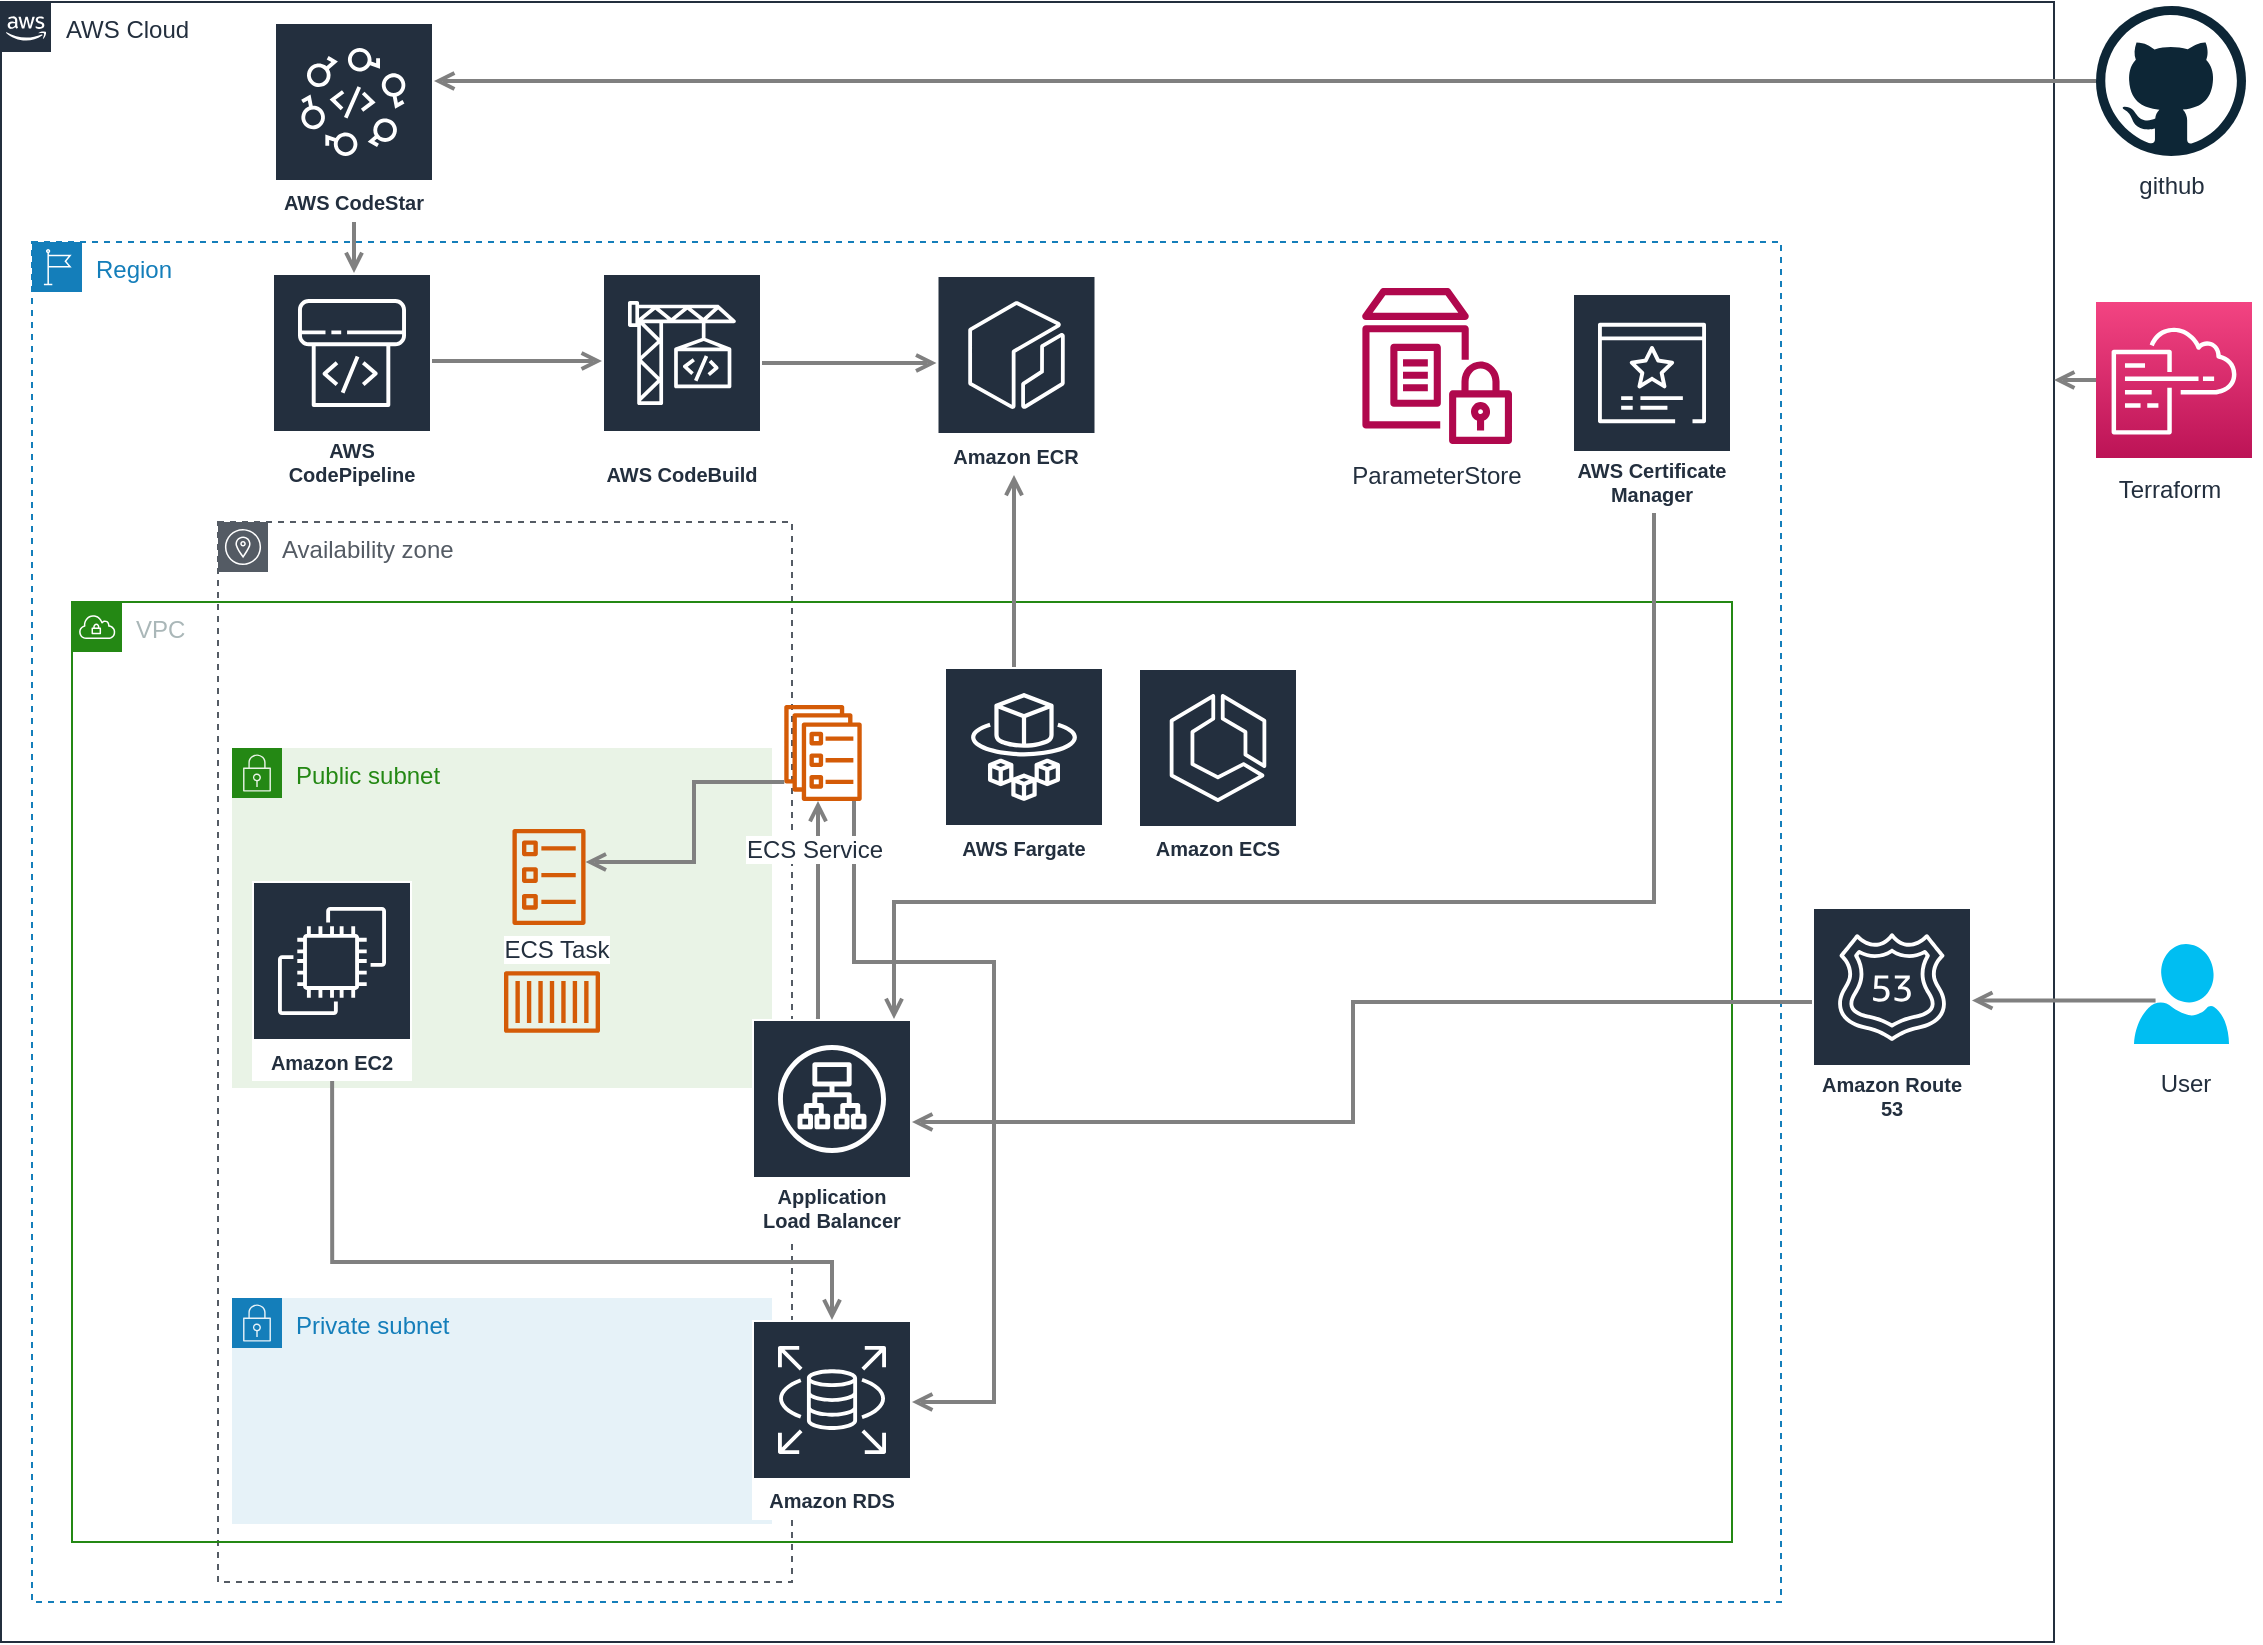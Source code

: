 <mxfile version="21.6.6" type="device">
  <diagram id="Ht1M8jgEwFfnCIfOTk4-" name="Page-1">
    <mxGraphModel dx="1686" dy="1338" grid="1" gridSize="10" guides="1" tooltips="1" connect="1" arrows="1" fold="1" page="1" pageScale="1" pageWidth="1169" pageHeight="827" math="0" shadow="0">
      <root>
        <mxCell id="0" />
        <mxCell id="1" parent="0" />
        <mxCell id="YZbvF_p_eENknfA_JEwz-19" style="edgeStyle=orthogonalEdgeStyle;rounded=0;orthogonalLoop=1;jettySize=auto;html=1;startArrow=none;startFill=0;endArrow=open;endFill=0;strokeColor=#808080;strokeWidth=2;" edge="1" parent="1" source="FNS3CWl-D_mc5Ym-_BPV-48" target="FNS3CWl-D_mc5Ym-_BPV-35">
          <mxGeometry relative="1" as="geometry">
            <mxPoint x="840" y="295.5" as="sourcePoint" />
            <mxPoint x="480" y="620" as="targetPoint" />
            <Array as="points">
              <mxPoint x="450" y="480" />
              <mxPoint x="520" y="480" />
              <mxPoint x="520" y="700" />
            </Array>
          </mxGeometry>
        </mxCell>
        <mxCell id="FNS3CWl-D_mc5Ym-_BPV-34" value="Private subnet" style="points=[[0,0],[0.25,0],[0.5,0],[0.75,0],[1,0],[1,0.25],[1,0.5],[1,0.75],[1,1],[0.75,1],[0.5,1],[0.25,1],[0,1],[0,0.75],[0,0.5],[0,0.25]];outlineConnect=0;gradientColor=none;html=1;whiteSpace=wrap;fontSize=12;fontStyle=0;container=1;pointerEvents=0;collapsible=0;recursiveResize=0;shape=mxgraph.aws4.group;grIcon=mxgraph.aws4.group_security_group;grStroke=0;strokeColor=#147EBA;fillColor=#E6F2F8;verticalAlign=top;align=left;spacingLeft=30;fontColor=#147EBA;dashed=0;" parent="1" vertex="1">
          <mxGeometry x="139" y="648" width="270" height="113" as="geometry" />
        </mxCell>
        <mxCell id="FNS3CWl-D_mc5Ym-_BPV-33" value="Public subnet" style="points=[[0,0],[0.25,0],[0.5,0],[0.75,0],[1,0],[1,0.25],[1,0.5],[1,0.75],[1,1],[0.75,1],[0.5,1],[0.25,1],[0,1],[0,0.75],[0,0.5],[0,0.25]];outlineConnect=0;gradientColor=none;html=1;whiteSpace=wrap;fontSize=12;fontStyle=0;container=1;pointerEvents=0;collapsible=0;recursiveResize=0;shape=mxgraph.aws4.group;grIcon=mxgraph.aws4.group_security_group;grStroke=0;strokeColor=#248814;fillColor=#E9F3E6;verticalAlign=top;align=left;spacingLeft=30;fontColor=#248814;dashed=0;" parent="1" vertex="1">
          <mxGeometry x="139" y="373" width="270" height="170" as="geometry" />
        </mxCell>
        <mxCell id="UEzPUAAOIrF-is8g5C7q-205" value="AWS Cloud" style="points=[[0,0],[0.25,0],[0.5,0],[0.75,0],[1,0],[1,0.25],[1,0.5],[1,0.75],[1,1],[0.75,1],[0.5,1],[0.25,1],[0,1],[0,0.75],[0,0.5],[0,0.25]];outlineConnect=0;gradientColor=none;html=1;whiteSpace=wrap;fontSize=12;fontStyle=0;shape=mxgraph.aws4.group;grIcon=mxgraph.aws4.group_aws_cloud_alt;strokeColor=#232F3E;fillColor=none;verticalAlign=top;align=left;spacingLeft=30;fontColor=#232F3E;dashed=0;labelBackgroundColor=#ffffff;container=1;pointerEvents=0;collapsible=0;recursiveResize=0;" parent="1" vertex="1">
          <mxGeometry x="23.5" width="1026.5" height="820" as="geometry" />
        </mxCell>
        <mxCell id="FNS3CWl-D_mc5Ym-_BPV-11" value="Region" style="points=[[0,0],[0.25,0],[0.5,0],[0.75,0],[1,0],[1,0.25],[1,0.5],[1,0.75],[1,1],[0.75,1],[0.5,1],[0.25,1],[0,1],[0,0.75],[0,0.5],[0,0.25]];outlineConnect=0;gradientColor=none;html=1;whiteSpace=wrap;fontSize=12;fontStyle=0;container=1;pointerEvents=0;collapsible=0;recursiveResize=0;shape=mxgraph.aws4.group;grIcon=mxgraph.aws4.group_region;strokeColor=#147EBA;fillColor=none;verticalAlign=top;align=left;spacingLeft=30;fontColor=#147EBA;dashed=1;" parent="UEzPUAAOIrF-is8g5C7q-205" vertex="1">
          <mxGeometry x="15.5" y="120" width="874.5" height="680" as="geometry" />
        </mxCell>
        <mxCell id="FNS3CWl-D_mc5Ym-_BPV-21" value="Availability zone" style="sketch=0;outlineConnect=0;gradientColor=none;html=1;whiteSpace=wrap;fontSize=12;fontStyle=0;shape=mxgraph.aws4.group;grIcon=mxgraph.aws4.group_availability_zone;strokeColor=#545B64;fillColor=none;verticalAlign=top;align=left;spacingLeft=30;fontColor=#545B64;dashed=1;" parent="FNS3CWl-D_mc5Ym-_BPV-11" vertex="1">
          <mxGeometry x="93" y="140" width="287" height="530" as="geometry" />
        </mxCell>
        <mxCell id="FNS3CWl-D_mc5Ym-_BPV-12" value="VPC" style="points=[[0,0],[0.25,0],[0.5,0],[0.75,0],[1,0],[1,0.25],[1,0.5],[1,0.75],[1,1],[0.75,1],[0.5,1],[0.25,1],[0,1],[0,0.75],[0,0.5],[0,0.25]];outlineConnect=0;gradientColor=none;html=1;whiteSpace=wrap;fontSize=12;fontStyle=0;container=1;pointerEvents=0;collapsible=0;recursiveResize=0;shape=mxgraph.aws4.group;grIcon=mxgraph.aws4.group_vpc;strokeColor=#248814;fillColor=none;verticalAlign=top;align=left;spacingLeft=30;fontColor=#AAB7B8;dashed=0;" parent="FNS3CWl-D_mc5Ym-_BPV-11" vertex="1">
          <mxGeometry x="20" y="180" width="830" height="470" as="geometry" />
        </mxCell>
        <mxCell id="FNS3CWl-D_mc5Ym-_BPV-42" value="AWS Fargate" style="sketch=0;outlineConnect=0;fontColor=#232F3E;gradientColor=none;strokeColor=#ffffff;fillColor=#232F3E;dashed=0;verticalLabelPosition=middle;verticalAlign=bottom;align=center;html=1;whiteSpace=wrap;fontSize=10;fontStyle=1;spacing=3;shape=mxgraph.aws4.productIcon;prIcon=mxgraph.aws4.fargate;" parent="FNS3CWl-D_mc5Ym-_BPV-12" vertex="1">
          <mxGeometry x="436" y="32.5" width="80" height="100" as="geometry" />
        </mxCell>
        <mxCell id="FNS3CWl-D_mc5Ym-_BPV-48" value="" style="sketch=0;outlineConnect=0;fontColor=#232F3E;gradientColor=none;fillColor=#D45B07;strokeColor=none;dashed=0;verticalLabelPosition=bottom;verticalAlign=top;align=center;html=1;fontSize=12;fontStyle=0;aspect=fixed;pointerEvents=1;shape=mxgraph.aws4.ecs_service;" parent="FNS3CWl-D_mc5Ym-_BPV-12" vertex="1">
          <mxGeometry x="356" y="51.5" width="39" height="48" as="geometry" />
        </mxCell>
        <mxCell id="FNS3CWl-D_mc5Ym-_BPV-38" value="Amazon EC2" style="sketch=0;outlineConnect=0;fontColor=#232F3E;gradientColor=none;strokeColor=#ffffff;fillColor=#232F3E;dashed=0;verticalLabelPosition=middle;verticalAlign=bottom;align=center;html=1;whiteSpace=wrap;fontSize=10;fontStyle=1;spacing=3;shape=mxgraph.aws4.productIcon;prIcon=mxgraph.aws4.ec2;" parent="FNS3CWl-D_mc5Ym-_BPV-12" vertex="1">
          <mxGeometry x="90" y="139.5" width="80" height="100" as="geometry" />
        </mxCell>
        <mxCell id="YZbvF_p_eENknfA_JEwz-31" style="edgeStyle=orthogonalEdgeStyle;rounded=0;orthogonalLoop=1;jettySize=auto;html=1;startArrow=none;startFill=0;endArrow=open;endFill=0;strokeColor=#808080;strokeWidth=2;" edge="1" parent="FNS3CWl-D_mc5Ym-_BPV-12" target="FNS3CWl-D_mc5Ym-_BPV-48">
          <mxGeometry relative="1" as="geometry">
            <mxPoint x="371.976" y="208.5" as="sourcePoint" />
            <mxPoint x="372.463" y="129.5" as="targetPoint" />
            <Array as="points">
              <mxPoint x="373" y="209" />
            </Array>
          </mxGeometry>
        </mxCell>
        <mxCell id="FNS3CWl-D_mc5Ym-_BPV-22" value="Application Load Balancer" style="sketch=0;outlineConnect=0;fontColor=#232F3E;gradientColor=none;strokeColor=#ffffff;fillColor=#232F3E;dashed=0;verticalLabelPosition=middle;verticalAlign=bottom;align=center;html=1;whiteSpace=wrap;fontSize=10;fontStyle=1;spacing=3;shape=mxgraph.aws4.productIcon;prIcon=mxgraph.aws4.application_load_balancer;" parent="FNS3CWl-D_mc5Ym-_BPV-12" vertex="1">
          <mxGeometry x="340" y="208.5" width="80" height="110" as="geometry" />
        </mxCell>
        <mxCell id="FNS3CWl-D_mc5Ym-_BPV-23" value="Amazon ECR" style="sketch=0;outlineConnect=0;fontColor=#232F3E;gradientColor=none;strokeColor=#ffffff;fillColor=#232F3E;dashed=0;verticalLabelPosition=middle;verticalAlign=bottom;align=center;html=1;whiteSpace=wrap;fontSize=10;fontStyle=1;spacing=3;shape=mxgraph.aws4.productIcon;prIcon=mxgraph.aws4.ecr;" parent="FNS3CWl-D_mc5Ym-_BPV-11" vertex="1">
          <mxGeometry x="452.25" y="16.5" width="80" height="100" as="geometry" />
        </mxCell>
        <mxCell id="FNS3CWl-D_mc5Ym-_BPV-25" value="AWS CodeBuild" style="sketch=0;outlineConnect=0;fontColor=#232F3E;gradientColor=none;strokeColor=#ffffff;fillColor=#232F3E;dashed=0;verticalLabelPosition=middle;verticalAlign=bottom;align=center;html=1;whiteSpace=wrap;fontSize=10;fontStyle=1;spacing=3;shape=mxgraph.aws4.productIcon;prIcon=mxgraph.aws4.codebuild;" parent="FNS3CWl-D_mc5Ym-_BPV-11" vertex="1">
          <mxGeometry x="285" y="15.5" width="80" height="110" as="geometry" />
        </mxCell>
        <mxCell id="FNS3CWl-D_mc5Ym-_BPV-26" value="AWS CodePipeline" style="sketch=0;outlineConnect=0;fontColor=#232F3E;gradientColor=none;strokeColor=#ffffff;fillColor=#232F3E;dashed=0;verticalLabelPosition=middle;verticalAlign=bottom;align=center;html=1;whiteSpace=wrap;fontSize=10;fontStyle=1;spacing=3;shape=mxgraph.aws4.productIcon;prIcon=mxgraph.aws4.codepipeline;" parent="FNS3CWl-D_mc5Ym-_BPV-11" vertex="1">
          <mxGeometry x="120" y="15.5" width="80" height="110" as="geometry" />
        </mxCell>
        <mxCell id="FNS3CWl-D_mc5Ym-_BPV-61" value="" style="sketch=0;outlineConnect=0;fontColor=#232F3E;gradientColor=none;fillColor=#D45B07;strokeColor=none;dashed=0;verticalLabelPosition=bottom;verticalAlign=top;align=center;html=1;fontSize=12;fontStyle=0;aspect=fixed;pointerEvents=1;shape=mxgraph.aws4.container_1;" parent="FNS3CWl-D_mc5Ym-_BPV-11" vertex="1">
          <mxGeometry x="236" y="364.5" width="48" height="31" as="geometry" />
        </mxCell>
        <mxCell id="FNS3CWl-D_mc5Ym-_BPV-63" value="&lt;div style=&quot;&quot;&gt;&lt;font color=&quot;#232f3e&quot;&gt;&lt;span style=&quot;background-color: rgb(255, 255, 255);&quot;&gt;ParameterStore&lt;/span&gt;&lt;/font&gt;&lt;/div&gt;" style="text;whiteSpace=wrap;html=1;align=center;" parent="FNS3CWl-D_mc5Ym-_BPV-11" vertex="1">
          <mxGeometry x="650" y="103" width="105" height="32.5" as="geometry" />
        </mxCell>
        <mxCell id="FNS3CWl-D_mc5Ym-_BPV-64" value="AWS Certificate Manager" style="sketch=0;outlineConnect=0;fontColor=#232F3E;gradientColor=none;strokeColor=#ffffff;fillColor=#232F3E;dashed=0;verticalLabelPosition=middle;verticalAlign=bottom;align=center;html=1;whiteSpace=wrap;fontSize=10;fontStyle=1;spacing=3;shape=mxgraph.aws4.productIcon;prIcon=mxgraph.aws4.certificate_manager_3;" parent="FNS3CWl-D_mc5Ym-_BPV-11" vertex="1">
          <mxGeometry x="770" y="25.5" width="80" height="110" as="geometry" />
        </mxCell>
        <mxCell id="FNS3CWl-D_mc5Ym-_BPV-31" value="" style="edgeStyle=orthogonalEdgeStyle;rounded=0;orthogonalLoop=1;jettySize=auto;html=1;startArrow=none;startFill=0;endArrow=open;endFill=0;strokeColor=#808080;strokeWidth=2;" parent="FNS3CWl-D_mc5Ym-_BPV-11" edge="1">
          <mxGeometry relative="1" as="geometry">
            <mxPoint x="200.0" y="59.5" as="sourcePoint" />
            <mxPoint x="285" y="59.5" as="targetPoint" />
          </mxGeometry>
        </mxCell>
        <mxCell id="FNS3CWl-D_mc5Ym-_BPV-32" value="" style="edgeStyle=orthogonalEdgeStyle;rounded=0;orthogonalLoop=1;jettySize=auto;html=1;startArrow=none;startFill=0;endArrow=open;endFill=0;strokeColor=#808080;strokeWidth=2;" parent="FNS3CWl-D_mc5Ym-_BPV-11" edge="1">
          <mxGeometry relative="1" as="geometry">
            <mxPoint x="365" y="60.509" as="sourcePoint" />
            <mxPoint x="452.25" y="60.509" as="targetPoint" />
            <Array as="points">
              <mxPoint x="431" y="60" />
              <mxPoint x="431" y="60" />
            </Array>
          </mxGeometry>
        </mxCell>
        <mxCell id="YZbvF_p_eENknfA_JEwz-18" style="edgeStyle=orthogonalEdgeStyle;rounded=0;orthogonalLoop=1;jettySize=auto;html=1;startArrow=none;startFill=0;endArrow=open;endFill=0;strokeColor=#808080;strokeWidth=2;" edge="1" parent="FNS3CWl-D_mc5Ym-_BPV-11" source="FNS3CWl-D_mc5Ym-_BPV-64" target="FNS3CWl-D_mc5Ym-_BPV-22">
          <mxGeometry relative="1" as="geometry">
            <mxPoint x="791" y="165.5" as="sourcePoint" />
            <mxPoint x="431" y="490" as="targetPoint" />
            <Array as="points">
              <mxPoint x="811" y="330" />
              <mxPoint x="431" y="330" />
            </Array>
          </mxGeometry>
        </mxCell>
        <mxCell id="YZbvF_p_eENknfA_JEwz-27" value="" style="edgeStyle=orthogonalEdgeStyle;rounded=0;orthogonalLoop=1;jettySize=auto;html=1;startArrow=none;startFill=0;endArrow=open;endFill=0;strokeColor=#808080;strokeWidth=2;" edge="1" parent="FNS3CWl-D_mc5Ym-_BPV-11" source="FNS3CWl-D_mc5Ym-_BPV-42" target="FNS3CWl-D_mc5Ym-_BPV-23">
          <mxGeometry relative="1" as="geometry">
            <mxPoint x="393.63" y="135.499" as="sourcePoint" />
            <mxPoint x="480.88" y="135.499" as="targetPoint" />
            <Array as="points">
              <mxPoint x="491" y="160" />
              <mxPoint x="491" y="160" />
            </Array>
          </mxGeometry>
        </mxCell>
        <mxCell id="FNS3CWl-D_mc5Ym-_BPV-28" value="Amazon Route 53" style="sketch=0;outlineConnect=0;fontColor=#232F3E;gradientColor=none;strokeColor=#ffffff;fillColor=#232F3E;dashed=0;verticalLabelPosition=middle;verticalAlign=bottom;align=center;html=1;whiteSpace=wrap;fontSize=10;fontStyle=1;spacing=3;shape=mxgraph.aws4.productIcon;prIcon=mxgraph.aws4.route_53;" parent="UEzPUAAOIrF-is8g5C7q-205" vertex="1">
          <mxGeometry x="905.5" y="452.5" width="80" height="110" as="geometry" />
        </mxCell>
        <mxCell id="YZbvF_p_eENknfA_JEwz-4" value="AWS CodeStar" style="sketch=0;outlineConnect=0;fontColor=#232F3E;gradientColor=none;strokeColor=#ffffff;fillColor=#232F3E;dashed=0;verticalLabelPosition=middle;verticalAlign=bottom;align=center;html=1;whiteSpace=wrap;fontSize=10;fontStyle=1;spacing=3;shape=mxgraph.aws4.productIcon;prIcon=mxgraph.aws4.codestar;" vertex="1" parent="UEzPUAAOIrF-is8g5C7q-205">
          <mxGeometry x="136.5" y="10" width="80" height="100" as="geometry" />
        </mxCell>
        <mxCell id="YZbvF_p_eENknfA_JEwz-2" value="" style="edgeStyle=orthogonalEdgeStyle;rounded=0;orthogonalLoop=1;jettySize=auto;html=1;startArrow=none;startFill=0;endArrow=open;endFill=0;strokeColor=#808080;strokeWidth=2;" edge="1" parent="UEzPUAAOIrF-is8g5C7q-205" source="YZbvF_p_eENknfA_JEwz-4" target="FNS3CWl-D_mc5Ym-_BPV-26">
          <mxGeometry relative="1" as="geometry">
            <mxPoint x="175.5" y="-44" as="sourcePoint" />
            <mxPoint x="174.5" y="-10" as="targetPoint" />
            <Array as="points">
              <mxPoint x="177" y="153" />
              <mxPoint x="177" y="153" />
            </Array>
          </mxGeometry>
        </mxCell>
        <mxCell id="YZbvF_p_eENknfA_JEwz-22" style="edgeStyle=orthogonalEdgeStyle;rounded=0;orthogonalLoop=1;jettySize=auto;html=1;startArrow=none;startFill=0;endArrow=open;endFill=0;strokeColor=#808080;strokeWidth=2;" edge="1" parent="UEzPUAAOIrF-is8g5C7q-205" source="FNS3CWl-D_mc5Ym-_BPV-28" target="FNS3CWl-D_mc5Ym-_BPV-22">
          <mxGeometry relative="1" as="geometry">
            <mxPoint x="945.5" y="579.5" as="sourcePoint" />
            <mxPoint x="455.5" y="581" as="targetPoint" />
            <Array as="points">
              <mxPoint x="676" y="500" />
              <mxPoint x="676" y="560" />
            </Array>
          </mxGeometry>
        </mxCell>
        <mxCell id="FNS3CWl-D_mc5Ym-_BPV-35" value="Amazon RDS" style="sketch=0;outlineConnect=0;fontColor=#232F3E;gradientColor=none;strokeColor=#ffffff;fillColor=#232F3E;dashed=0;verticalLabelPosition=middle;verticalAlign=bottom;align=center;html=1;whiteSpace=wrap;fontSize=10;fontStyle=1;spacing=3;shape=mxgraph.aws4.productIcon;prIcon=mxgraph.aws4.rds;" parent="1" vertex="1">
          <mxGeometry x="399" y="659" width="80" height="100" as="geometry" />
        </mxCell>
        <mxCell id="FNS3CWl-D_mc5Ym-_BPV-37" value="" style="sketch=0;outlineConnect=0;fontColor=#232F3E;gradientColor=none;fillColor=#D45B07;strokeColor=none;dashed=0;verticalLabelPosition=bottom;verticalAlign=top;align=center;html=1;fontSize=12;fontStyle=0;aspect=fixed;pointerEvents=1;shape=mxgraph.aws4.ecs_task;" parent="1" vertex="1">
          <mxGeometry x="279" y="413.5" width="37" height="48" as="geometry" />
        </mxCell>
        <mxCell id="FNS3CWl-D_mc5Ym-_BPV-39" value="Amazon ECS" style="sketch=0;outlineConnect=0;fontColor=#232F3E;gradientColor=none;strokeColor=#ffffff;fillColor=#232F3E;dashed=0;verticalLabelPosition=middle;verticalAlign=bottom;align=center;html=1;whiteSpace=wrap;fontSize=10;fontStyle=1;spacing=3;shape=mxgraph.aws4.productIcon;prIcon=mxgraph.aws4.ecs;" parent="1" vertex="1">
          <mxGeometry x="592" y="333" width="80" height="100" as="geometry" />
        </mxCell>
        <mxCell id="FNS3CWl-D_mc5Ym-_BPV-62" value="" style="sketch=0;outlineConnect=0;fontColor=#232F3E;gradientColor=none;fillColor=#B0084D;strokeColor=none;dashed=0;verticalLabelPosition=bottom;verticalAlign=top;align=center;html=1;fontSize=12;fontStyle=0;aspect=fixed;pointerEvents=1;shape=mxgraph.aws4.parameter_store;" parent="1" vertex="1">
          <mxGeometry x="704" y="143" width="75" height="78" as="geometry" />
        </mxCell>
        <mxCell id="FNS3CWl-D_mc5Ym-_BPV-66" value="&lt;div style=&quot;&quot;&gt;&lt;font color=&quot;#232f3e&quot;&gt;&lt;span style=&quot;background-color: rgb(255, 255, 255);&quot;&gt;ECS Service&lt;/span&gt;&lt;/font&gt;&lt;/div&gt;" style="text;whiteSpace=wrap;html=1;align=center;" parent="1" vertex="1">
          <mxGeometry x="378" y="409.5" width="105" height="19.5" as="geometry" />
        </mxCell>
        <mxCell id="FNS3CWl-D_mc5Ym-_BPV-69" value="&lt;div style=&quot;&quot;&gt;&lt;font color=&quot;#232f3e&quot;&gt;&lt;span style=&quot;background-color: rgb(255, 255, 255);&quot;&gt;ECS Task&lt;/span&gt;&lt;/font&gt;&lt;/div&gt;" style="text;whiteSpace=wrap;html=1;align=center;" parent="1" vertex="1">
          <mxGeometry x="249" y="459.5" width="105" height="32.5" as="geometry" />
        </mxCell>
        <mxCell id="YZbvF_p_eENknfA_JEwz-8" value="" style="dashed=0;outlineConnect=0;html=1;align=center;labelPosition=center;verticalLabelPosition=bottom;verticalAlign=top;shape=mxgraph.weblogos.github" vertex="1" parent="1">
          <mxGeometry x="1071" y="2" width="75" height="75" as="geometry" />
        </mxCell>
        <mxCell id="YZbvF_p_eENknfA_JEwz-9" value="&lt;div style=&quot;&quot;&gt;&lt;font color=&quot;#232f3e&quot;&gt;&lt;span style=&quot;background-color: rgb(255, 255, 255);&quot;&gt;github&lt;/span&gt;&lt;/font&gt;&lt;/div&gt;" style="text;whiteSpace=wrap;html=1;align=center;" vertex="1" parent="1">
          <mxGeometry x="1063.5" y="77.5" width="90" height="32.5" as="geometry" />
        </mxCell>
        <mxCell id="YZbvF_p_eENknfA_JEwz-10" value="" style="sketch=0;points=[[0,0,0],[0.25,0,0],[0.5,0,0],[0.75,0,0],[1,0,0],[0,1,0],[0.25,1,0],[0.5,1,0],[0.75,1,0],[1,1,0],[0,0.25,0],[0,0.5,0],[0,0.75,0],[1,0.25,0],[1,0.5,0],[1,0.75,0]];points=[[0,0,0],[0.25,0,0],[0.5,0,0],[0.75,0,0],[1,0,0],[0,1,0],[0.25,1,0],[0.5,1,0],[0.75,1,0],[1,1,0],[0,0.25,0],[0,0.5,0],[0,0.75,0],[1,0.25,0],[1,0.5,0],[1,0.75,0]];outlineConnect=0;fontColor=#232F3E;gradientColor=#F34482;gradientDirection=north;fillColor=#BC1356;strokeColor=#ffffff;dashed=0;verticalLabelPosition=bottom;verticalAlign=top;align=center;html=1;fontSize=12;fontStyle=0;aspect=fixed;shape=mxgraph.aws4.resourceIcon;resIcon=mxgraph.aws4.cloudformation;" vertex="1" parent="1">
          <mxGeometry x="1071" y="150" width="78" height="78" as="geometry" />
        </mxCell>
        <mxCell id="YZbvF_p_eENknfA_JEwz-11" value="&lt;div style=&quot;&quot;&gt;&lt;font color=&quot;#232f3e&quot;&gt;&lt;span style=&quot;background-color: rgb(255, 255, 255);&quot;&gt;Terraform&lt;/span&gt;&lt;/font&gt;&lt;/div&gt;" style="text;whiteSpace=wrap;html=1;align=center;" vertex="1" parent="1">
          <mxGeometry x="1076" y="229.5" width="64" height="32.5" as="geometry" />
        </mxCell>
        <mxCell id="YZbvF_p_eENknfA_JEwz-12" style="edgeStyle=orthogonalEdgeStyle;rounded=0;orthogonalLoop=1;jettySize=auto;html=1;startArrow=none;startFill=0;endArrow=open;endFill=0;strokeColor=#808080;strokeWidth=2;exitX=0;exitY=0.5;exitDx=0;exitDy=0;exitPerimeter=0;" edge="1" parent="1" source="YZbvF_p_eENknfA_JEwz-10" target="UEzPUAAOIrF-is8g5C7q-205">
          <mxGeometry relative="1" as="geometry">
            <mxPoint x="1130" y="288" as="sourcePoint" />
            <mxPoint x="1080" y="340" as="targetPoint" />
            <Array as="points">
              <mxPoint x="1050" y="189" />
              <mxPoint x="1050" y="320" />
            </Array>
          </mxGeometry>
        </mxCell>
        <mxCell id="YZbvF_p_eENknfA_JEwz-13" value="" style="edgeStyle=orthogonalEdgeStyle;rounded=0;orthogonalLoop=1;jettySize=auto;html=1;startArrow=none;startFill=0;endArrow=open;endFill=0;strokeColor=#808080;strokeWidth=2;" edge="1" parent="1" source="YZbvF_p_eENknfA_JEwz-8" target="YZbvF_p_eENknfA_JEwz-4">
          <mxGeometry relative="1" as="geometry">
            <mxPoint x="1019" y="-74" as="sourcePoint" />
            <mxPoint x="1019" y="166" as="targetPoint" />
            <Array as="points">
              <mxPoint x="450" y="40" />
              <mxPoint x="450" y="40" />
            </Array>
          </mxGeometry>
        </mxCell>
        <mxCell id="YZbvF_p_eENknfA_JEwz-14" value="" style="verticalLabelPosition=bottom;html=1;verticalAlign=top;align=center;strokeColor=none;fillColor=#00BEF2;shape=mxgraph.azure.user;" vertex="1" parent="1">
          <mxGeometry x="1090" y="471" width="47.5" height="50" as="geometry" />
        </mxCell>
        <mxCell id="YZbvF_p_eENknfA_JEwz-15" value="&lt;div style=&quot;&quot;&gt;&lt;font color=&quot;#232f3e&quot;&gt;&lt;span style=&quot;background-color: rgb(255, 255, 255);&quot;&gt;User&lt;/span&gt;&lt;/font&gt;&lt;/div&gt;" style="text;whiteSpace=wrap;html=1;align=center;" vertex="1" parent="1">
          <mxGeometry x="1084" y="526.5" width="64" height="32.5" as="geometry" />
        </mxCell>
        <mxCell id="YZbvF_p_eENknfA_JEwz-23" style="edgeStyle=orthogonalEdgeStyle;rounded=0;orthogonalLoop=1;jettySize=auto;html=1;startArrow=none;startFill=0;endArrow=open;endFill=0;strokeColor=#808080;strokeWidth=2;exitX=0.227;exitY=0.505;exitDx=0;exitDy=0;exitPerimeter=0;" edge="1" parent="1">
          <mxGeometry relative="1" as="geometry">
            <mxPoint x="1100.782" y="499.25" as="sourcePoint" />
            <mxPoint x="1009.0" y="499.214" as="targetPoint" />
            <Array as="points">
              <mxPoint x="1060" y="499" />
              <mxPoint x="1060" y="499" />
            </Array>
          </mxGeometry>
        </mxCell>
        <mxCell id="YZbvF_p_eENknfA_JEwz-26" style="edgeStyle=orthogonalEdgeStyle;rounded=0;orthogonalLoop=1;jettySize=auto;html=1;startArrow=none;startFill=0;endArrow=open;endFill=0;strokeColor=#808080;strokeWidth=2;" edge="1" parent="1" source="FNS3CWl-D_mc5Ym-_BPV-48" target="FNS3CWl-D_mc5Ym-_BPV-37">
          <mxGeometry relative="1" as="geometry">
            <mxPoint x="300" y="341" as="sourcePoint" />
            <mxPoint x="325" y="655" as="targetPoint" />
            <Array as="points">
              <mxPoint x="370" y="390" />
              <mxPoint x="370" y="430" />
            </Array>
          </mxGeometry>
        </mxCell>
        <mxCell id="YZbvF_p_eENknfA_JEwz-29" style="edgeStyle=orthogonalEdgeStyle;rounded=0;orthogonalLoop=1;jettySize=auto;html=1;startArrow=none;startFill=0;endArrow=open;endFill=0;strokeColor=#808080;strokeWidth=2;" edge="1" parent="1" target="FNS3CWl-D_mc5Ym-_BPV-35">
          <mxGeometry relative="1" as="geometry">
            <mxPoint x="189.059" y="539.5" as="sourcePoint" />
            <mxPoint x="439" y="652" as="targetPoint" />
            <Array as="points">
              <mxPoint x="189" y="630" />
              <mxPoint x="439" y="630" />
            </Array>
          </mxGeometry>
        </mxCell>
      </root>
    </mxGraphModel>
  </diagram>
</mxfile>
